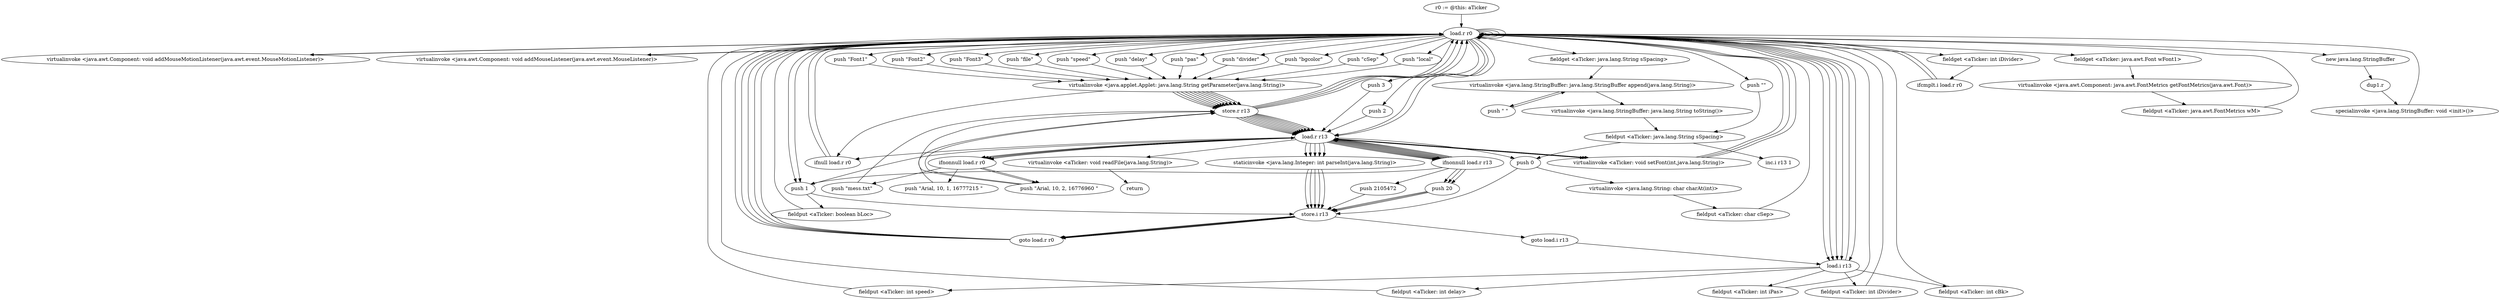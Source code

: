 digraph "" {
    "r0 := @this: aTicker"
    "load.r r0"
    "r0 := @this: aTicker"->"load.r r0";
    "load.r r0"->"load.r r0";
    "virtualinvoke <java.awt.Component: void addMouseMotionListener(java.awt.event.MouseMotionListener)>"
    "load.r r0"->"virtualinvoke <java.awt.Component: void addMouseMotionListener(java.awt.event.MouseMotionListener)>";
    "virtualinvoke <java.awt.Component: void addMouseMotionListener(java.awt.event.MouseMotionListener)>"->"load.r r0";
    "load.r r0"->"load.r r0";
    "virtualinvoke <java.awt.Component: void addMouseListener(java.awt.event.MouseListener)>"
    "load.r r0"->"virtualinvoke <java.awt.Component: void addMouseListener(java.awt.event.MouseListener)>";
    "virtualinvoke <java.awt.Component: void addMouseListener(java.awt.event.MouseListener)>"->"load.r r0";
    "push \"speed\""
    "load.r r0"->"push \"speed\"";
    "virtualinvoke <java.applet.Applet: java.lang.String getParameter(java.lang.String)>"
    "push \"speed\""->"virtualinvoke <java.applet.Applet: java.lang.String getParameter(java.lang.String)>";
    "store.r r13"
    "virtualinvoke <java.applet.Applet: java.lang.String getParameter(java.lang.String)>"->"store.r r13";
    "load.r r13"
    "store.r r13"->"load.r r13";
    "ifnonnull load.r r13"
    "load.r r13"->"ifnonnull load.r r13";
    "push 1"
    "ifnonnull load.r r13"->"push 1";
    "store.i r13"
    "push 1"->"store.i r13";
    "goto load.r r0"
    "store.i r13"->"goto load.r r0";
    "goto load.r r0"->"load.r r0";
    "load.i r13"
    "load.r r0"->"load.i r13";
    "fieldput <aTicker: int speed>"
    "load.i r13"->"fieldput <aTicker: int speed>";
    "fieldput <aTicker: int speed>"->"load.r r0";
    "push \"delay\""
    "load.r r0"->"push \"delay\"";
    "push \"delay\""->"virtualinvoke <java.applet.Applet: java.lang.String getParameter(java.lang.String)>";
    "virtualinvoke <java.applet.Applet: java.lang.String getParameter(java.lang.String)>"->"store.r r13";
    "store.r r13"->"load.r r13";
    "load.r r13"->"ifnonnull load.r r13";
    "push 20"
    "ifnonnull load.r r13"->"push 20";
    "push 20"->"store.i r13";
    "store.i r13"->"goto load.r r0";
    "goto load.r r0"->"load.r r0";
    "load.r r0"->"load.i r13";
    "fieldput <aTicker: int delay>"
    "load.i r13"->"fieldput <aTicker: int delay>";
    "fieldput <aTicker: int delay>"->"load.r r0";
    "push \"pas\""
    "load.r r0"->"push \"pas\"";
    "push \"pas\""->"virtualinvoke <java.applet.Applet: java.lang.String getParameter(java.lang.String)>";
    "virtualinvoke <java.applet.Applet: java.lang.String getParameter(java.lang.String)>"->"store.r r13";
    "store.r r13"->"load.r r13";
    "load.r r13"->"ifnonnull load.r r13";
    "ifnonnull load.r r13"->"push 20";
    "push 20"->"store.i r13";
    "store.i r13"->"goto load.r r0";
    "goto load.r r0"->"load.r r0";
    "load.r r0"->"load.i r13";
    "fieldput <aTicker: int iPas>"
    "load.i r13"->"fieldput <aTicker: int iPas>";
    "fieldput <aTicker: int iPas>"->"load.r r0";
    "push \"divider\""
    "load.r r0"->"push \"divider\"";
    "push \"divider\""->"virtualinvoke <java.applet.Applet: java.lang.String getParameter(java.lang.String)>";
    "virtualinvoke <java.applet.Applet: java.lang.String getParameter(java.lang.String)>"->"store.r r13";
    "store.r r13"->"load.r r13";
    "load.r r13"->"ifnonnull load.r r13";
    "ifnonnull load.r r13"->"push 20";
    "push 20"->"store.i r13";
    "store.i r13"->"goto load.r r0";
    "goto load.r r0"->"load.r r0";
    "load.r r0"->"load.i r13";
    "fieldput <aTicker: int iDivider>"
    "load.i r13"->"fieldput <aTicker: int iDivider>";
    "fieldput <aTicker: int iDivider>"->"load.r r0";
    "push \"\""
    "load.r r0"->"push \"\"";
    "fieldput <aTicker: java.lang.String sSpacing>"
    "push \"\""->"fieldput <aTicker: java.lang.String sSpacing>";
    "push 0"
    "fieldput <aTicker: java.lang.String sSpacing>"->"push 0";
    "push 0"->"store.i r13";
    "goto load.i r13"
    "store.i r13"->"goto load.i r13";
    "goto load.i r13"->"load.i r13";
    "load.i r13"->"load.r r0";
    "fieldget <aTicker: int iDivider>"
    "load.r r0"->"fieldget <aTicker: int iDivider>";
    "ifcmplt.i load.r r0"
    "fieldget <aTicker: int iDivider>"->"ifcmplt.i load.r r0";
    "ifcmplt.i load.r r0"->"load.r r0";
    "push \"bgcolor\""
    "load.r r0"->"push \"bgcolor\"";
    "push \"bgcolor\""->"virtualinvoke <java.applet.Applet: java.lang.String getParameter(java.lang.String)>";
    "virtualinvoke <java.applet.Applet: java.lang.String getParameter(java.lang.String)>"->"store.r r13";
    "store.r r13"->"load.r r13";
    "load.r r13"->"ifnonnull load.r r13";
    "push 2105472"
    "ifnonnull load.r r13"->"push 2105472";
    "push 2105472"->"store.i r13";
    "store.i r13"->"goto load.r r0";
    "goto load.r r0"->"load.r r0";
    "load.r r0"->"load.i r13";
    "fieldput <aTicker: int cBk>"
    "load.i r13"->"fieldput <aTicker: int cBk>";
    "fieldput <aTicker: int cBk>"->"load.r r0";
    "push \"cSep\""
    "load.r r0"->"push \"cSep\"";
    "push \"cSep\""->"virtualinvoke <java.applet.Applet: java.lang.String getParameter(java.lang.String)>";
    "virtualinvoke <java.applet.Applet: java.lang.String getParameter(java.lang.String)>"->"store.r r13";
    "store.r r13"->"load.r r13";
    "ifnull load.r r0"
    "load.r r13"->"ifnull load.r r0";
    "ifnull load.r r0"->"load.r r0";
    "load.r r0"->"load.r r13";
    "load.r r13"->"push 0";
    "virtualinvoke <java.lang.String: char charAt(int)>"
    "push 0"->"virtualinvoke <java.lang.String: char charAt(int)>";
    "fieldput <aTicker: char cSep>"
    "virtualinvoke <java.lang.String: char charAt(int)>"->"fieldput <aTicker: char cSep>";
    "fieldput <aTicker: char cSep>"->"load.r r0";
    "push \"local\""
    "load.r r0"->"push \"local\"";
    "push \"local\""->"virtualinvoke <java.applet.Applet: java.lang.String getParameter(java.lang.String)>";
    "virtualinvoke <java.applet.Applet: java.lang.String getParameter(java.lang.String)>"->"ifnull load.r r0";
    "ifnull load.r r0"->"load.r r0";
    "load.r r0"->"push 1";
    "fieldput <aTicker: boolean bLoc>"
    "push 1"->"fieldput <aTicker: boolean bLoc>";
    "fieldput <aTicker: boolean bLoc>"->"load.r r0";
    "push \"Font1\""
    "load.r r0"->"push \"Font1\"";
    "push \"Font1\""->"virtualinvoke <java.applet.Applet: java.lang.String getParameter(java.lang.String)>";
    "virtualinvoke <java.applet.Applet: java.lang.String getParameter(java.lang.String)>"->"store.r r13";
    "store.r r13"->"load.r r13";
    "ifnonnull load.r r0"
    "load.r r13"->"ifnonnull load.r r0";
    "push \"Arial, 10, 1, 16777215 \""
    "ifnonnull load.r r0"->"push \"Arial, 10, 1, 16777215 \"";
    "push \"Arial, 10, 1, 16777215 \""->"store.r r13";
    "store.r r13"->"load.r r0";
    "load.r r0"->"push 1";
    "push 1"->"load.r r13";
    "virtualinvoke <aTicker: void setFont(int,java.lang.String)>"
    "load.r r13"->"virtualinvoke <aTicker: void setFont(int,java.lang.String)>";
    "virtualinvoke <aTicker: void setFont(int,java.lang.String)>"->"load.r r0";
    "push \"Font2\""
    "load.r r0"->"push \"Font2\"";
    "push \"Font2\""->"virtualinvoke <java.applet.Applet: java.lang.String getParameter(java.lang.String)>";
    "virtualinvoke <java.applet.Applet: java.lang.String getParameter(java.lang.String)>"->"store.r r13";
    "store.r r13"->"load.r r13";
    "load.r r13"->"ifnonnull load.r r0";
    "push \"Arial, 10, 2, 16776960 \""
    "ifnonnull load.r r0"->"push \"Arial, 10, 2, 16776960 \"";
    "push \"Arial, 10, 2, 16776960 \""->"store.r r13";
    "store.r r13"->"load.r r0";
    "push 2"
    "load.r r0"->"push 2";
    "push 2"->"load.r r13";
    "load.r r13"->"virtualinvoke <aTicker: void setFont(int,java.lang.String)>";
    "virtualinvoke <aTicker: void setFont(int,java.lang.String)>"->"load.r r0";
    "push \"Font3\""
    "load.r r0"->"push \"Font3\"";
    "push \"Font3\""->"virtualinvoke <java.applet.Applet: java.lang.String getParameter(java.lang.String)>";
    "virtualinvoke <java.applet.Applet: java.lang.String getParameter(java.lang.String)>"->"store.r r13";
    "store.r r13"->"load.r r13";
    "load.r r13"->"ifnonnull load.r r0";
    "ifnonnull load.r r0"->"push \"Arial, 10, 2, 16776960 \"";
    "push \"Arial, 10, 2, 16776960 \""->"store.r r13";
    "store.r r13"->"load.r r0";
    "push 3"
    "load.r r0"->"push 3";
    "push 3"->"load.r r13";
    "load.r r13"->"virtualinvoke <aTicker: void setFont(int,java.lang.String)>";
    "virtualinvoke <aTicker: void setFont(int,java.lang.String)>"->"load.r r0";
    "push \"file\""
    "load.r r0"->"push \"file\"";
    "push \"file\""->"virtualinvoke <java.applet.Applet: java.lang.String getParameter(java.lang.String)>";
    "virtualinvoke <java.applet.Applet: java.lang.String getParameter(java.lang.String)>"->"store.r r13";
    "store.r r13"->"load.r r13";
    "load.r r13"->"ifnonnull load.r r0";
    "push \"mess.txt\""
    "ifnonnull load.r r0"->"push \"mess.txt\"";
    "push \"mess.txt\""->"store.r r13";
    "store.r r13"->"load.r r0";
    "load.r r0"->"load.r r0";
    "load.r r0"->"load.r r0";
    "fieldget <aTicker: java.awt.Font wFont1>"
    "load.r r0"->"fieldget <aTicker: java.awt.Font wFont1>";
    "virtualinvoke <java.awt.Component: java.awt.FontMetrics getFontMetrics(java.awt.Font)>"
    "fieldget <aTicker: java.awt.Font wFont1>"->"virtualinvoke <java.awt.Component: java.awt.FontMetrics getFontMetrics(java.awt.Font)>";
    "fieldput <aTicker: java.awt.FontMetrics wM>"
    "virtualinvoke <java.awt.Component: java.awt.FontMetrics getFontMetrics(java.awt.Font)>"->"fieldput <aTicker: java.awt.FontMetrics wM>";
    "fieldput <aTicker: java.awt.FontMetrics wM>"->"load.r r0";
    "load.r r0"->"load.r r13";
    "virtualinvoke <aTicker: void readFile(java.lang.String)>"
    "load.r r13"->"virtualinvoke <aTicker: void readFile(java.lang.String)>";
    "return"
    "virtualinvoke <aTicker: void readFile(java.lang.String)>"->"return";
    "ifnonnull load.r r13"->"load.r r13";
    "staticinvoke <java.lang.Integer: int parseInt(java.lang.String)>"
    "load.r r13"->"staticinvoke <java.lang.Integer: int parseInt(java.lang.String)>";
    "staticinvoke <java.lang.Integer: int parseInt(java.lang.String)>"->"store.i r13";
    "ifcmplt.i load.r r0"->"load.r r0";
    "new java.lang.StringBuffer"
    "load.r r0"->"new java.lang.StringBuffer";
    "dup1.r"
    "new java.lang.StringBuffer"->"dup1.r";
    "specialinvoke <java.lang.StringBuffer: void <init>()>"
    "dup1.r"->"specialinvoke <java.lang.StringBuffer: void <init>()>";
    "specialinvoke <java.lang.StringBuffer: void <init>()>"->"load.r r0";
    "fieldget <aTicker: java.lang.String sSpacing>"
    "load.r r0"->"fieldget <aTicker: java.lang.String sSpacing>";
    "virtualinvoke <java.lang.StringBuffer: java.lang.StringBuffer append(java.lang.String)>"
    "fieldget <aTicker: java.lang.String sSpacing>"->"virtualinvoke <java.lang.StringBuffer: java.lang.StringBuffer append(java.lang.String)>";
    "push \" \""
    "virtualinvoke <java.lang.StringBuffer: java.lang.StringBuffer append(java.lang.String)>"->"push \" \"";
    "push \" \""->"virtualinvoke <java.lang.StringBuffer: java.lang.StringBuffer append(java.lang.String)>";
    "virtualinvoke <java.lang.StringBuffer: java.lang.String toString()>"
    "virtualinvoke <java.lang.StringBuffer: java.lang.StringBuffer append(java.lang.String)>"->"virtualinvoke <java.lang.StringBuffer: java.lang.String toString()>";
    "virtualinvoke <java.lang.StringBuffer: java.lang.String toString()>"->"fieldput <aTicker: java.lang.String sSpacing>";
    "inc.i r13 1"
    "fieldput <aTicker: java.lang.String sSpacing>"->"inc.i r13 1";
    "ifnonnull load.r r13"->"load.r r13";
    "load.r r13"->"staticinvoke <java.lang.Integer: int parseInt(java.lang.String)>";
    "staticinvoke <java.lang.Integer: int parseInt(java.lang.String)>"->"store.i r13";
    "ifnonnull load.r r13"->"load.r r13";
    "load.r r13"->"staticinvoke <java.lang.Integer: int parseInt(java.lang.String)>";
    "staticinvoke <java.lang.Integer: int parseInt(java.lang.String)>"->"store.i r13";
    "ifnonnull load.r r13"->"load.r r13";
    "load.r r13"->"staticinvoke <java.lang.Integer: int parseInt(java.lang.String)>";
    "staticinvoke <java.lang.Integer: int parseInt(java.lang.String)>"->"store.i r13";
    "ifnonnull load.r r13"->"load.r r13";
    "load.r r13"->"staticinvoke <java.lang.Integer: int parseInt(java.lang.String)>";
    "staticinvoke <java.lang.Integer: int parseInt(java.lang.String)>"->"store.i r13";
}
